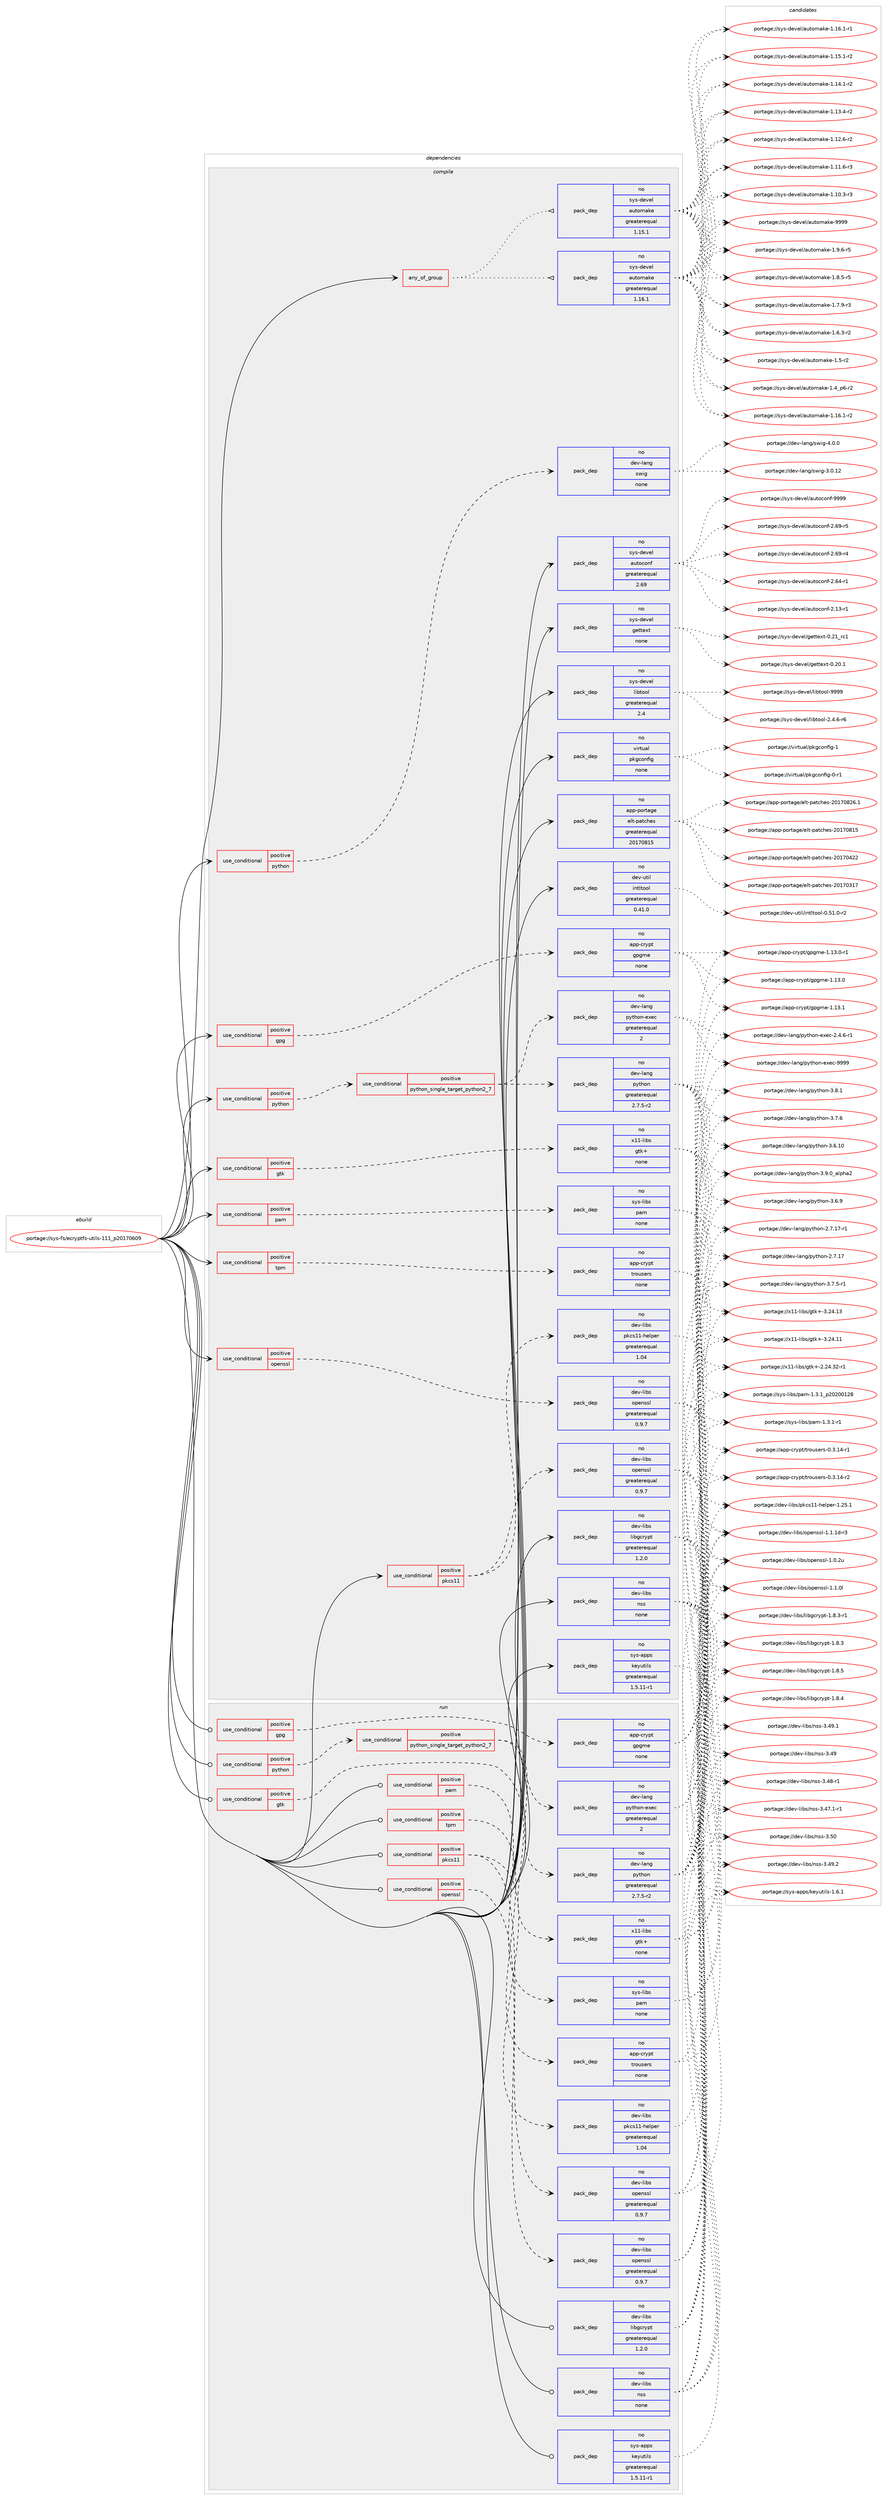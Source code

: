 digraph prolog {

# *************
# Graph options
# *************

newrank=true;
concentrate=true;
compound=true;
graph [rankdir=LR,fontname=Helvetica,fontsize=10,ranksep=1.5];#, ranksep=2.5, nodesep=0.2];
edge  [arrowhead=vee];
node  [fontname=Helvetica,fontsize=10];

# **********
# The ebuild
# **********

subgraph cluster_leftcol {
color=gray;
rank=same;
label=<<i>ebuild</i>>;
id [label="portage://sys-fs/ecryptfs-utils-111_p20170609", color=red, width=4, href="../sys-fs/ecryptfs-utils-111_p20170609.svg"];
}

# ****************
# The dependencies
# ****************

subgraph cluster_midcol {
color=gray;
label=<<i>dependencies</i>>;
subgraph cluster_compile {
fillcolor="#eeeeee";
style=filled;
label=<<i>compile</i>>;
subgraph any987 {
dependency47964 [label=<<TABLE BORDER="0" CELLBORDER="1" CELLSPACING="0" CELLPADDING="4"><TR><TD CELLPADDING="10">any_of_group</TD></TR></TABLE>>, shape=none, color=red];subgraph pack37508 {
dependency47965 [label=<<TABLE BORDER="0" CELLBORDER="1" CELLSPACING="0" CELLPADDING="4" WIDTH="220"><TR><TD ROWSPAN="6" CELLPADDING="30">pack_dep</TD></TR><TR><TD WIDTH="110">no</TD></TR><TR><TD>sys-devel</TD></TR><TR><TD>automake</TD></TR><TR><TD>greaterequal</TD></TR><TR><TD>1.16.1</TD></TR></TABLE>>, shape=none, color=blue];
}
dependency47964:e -> dependency47965:w [weight=20,style="dotted",arrowhead="oinv"];
subgraph pack37509 {
dependency47966 [label=<<TABLE BORDER="0" CELLBORDER="1" CELLSPACING="0" CELLPADDING="4" WIDTH="220"><TR><TD ROWSPAN="6" CELLPADDING="30">pack_dep</TD></TR><TR><TD WIDTH="110">no</TD></TR><TR><TD>sys-devel</TD></TR><TR><TD>automake</TD></TR><TR><TD>greaterequal</TD></TR><TR><TD>1.15.1</TD></TR></TABLE>>, shape=none, color=blue];
}
dependency47964:e -> dependency47966:w [weight=20,style="dotted",arrowhead="oinv"];
}
id:e -> dependency47964:w [weight=20,style="solid",arrowhead="vee"];
subgraph cond9409 {
dependency47967 [label=<<TABLE BORDER="0" CELLBORDER="1" CELLSPACING="0" CELLPADDING="4"><TR><TD ROWSPAN="3" CELLPADDING="10">use_conditional</TD></TR><TR><TD>positive</TD></TR><TR><TD>gpg</TD></TR></TABLE>>, shape=none, color=red];
subgraph pack37510 {
dependency47968 [label=<<TABLE BORDER="0" CELLBORDER="1" CELLSPACING="0" CELLPADDING="4" WIDTH="220"><TR><TD ROWSPAN="6" CELLPADDING="30">pack_dep</TD></TR><TR><TD WIDTH="110">no</TD></TR><TR><TD>app-crypt</TD></TR><TR><TD>gpgme</TD></TR><TR><TD>none</TD></TR><TR><TD></TD></TR></TABLE>>, shape=none, color=blue];
}
dependency47967:e -> dependency47968:w [weight=20,style="dashed",arrowhead="vee"];
}
id:e -> dependency47967:w [weight=20,style="solid",arrowhead="vee"];
subgraph cond9410 {
dependency47969 [label=<<TABLE BORDER="0" CELLBORDER="1" CELLSPACING="0" CELLPADDING="4"><TR><TD ROWSPAN="3" CELLPADDING="10">use_conditional</TD></TR><TR><TD>positive</TD></TR><TR><TD>gtk</TD></TR></TABLE>>, shape=none, color=red];
subgraph pack37511 {
dependency47970 [label=<<TABLE BORDER="0" CELLBORDER="1" CELLSPACING="0" CELLPADDING="4" WIDTH="220"><TR><TD ROWSPAN="6" CELLPADDING="30">pack_dep</TD></TR><TR><TD WIDTH="110">no</TD></TR><TR><TD>x11-libs</TD></TR><TR><TD>gtk+</TD></TR><TR><TD>none</TD></TR><TR><TD></TD></TR></TABLE>>, shape=none, color=blue];
}
dependency47969:e -> dependency47970:w [weight=20,style="dashed",arrowhead="vee"];
}
id:e -> dependency47969:w [weight=20,style="solid",arrowhead="vee"];
subgraph cond9411 {
dependency47971 [label=<<TABLE BORDER="0" CELLBORDER="1" CELLSPACING="0" CELLPADDING="4"><TR><TD ROWSPAN="3" CELLPADDING="10">use_conditional</TD></TR><TR><TD>positive</TD></TR><TR><TD>openssl</TD></TR></TABLE>>, shape=none, color=red];
subgraph pack37512 {
dependency47972 [label=<<TABLE BORDER="0" CELLBORDER="1" CELLSPACING="0" CELLPADDING="4" WIDTH="220"><TR><TD ROWSPAN="6" CELLPADDING="30">pack_dep</TD></TR><TR><TD WIDTH="110">no</TD></TR><TR><TD>dev-libs</TD></TR><TR><TD>openssl</TD></TR><TR><TD>greaterequal</TD></TR><TR><TD>0.9.7</TD></TR></TABLE>>, shape=none, color=blue];
}
dependency47971:e -> dependency47972:w [weight=20,style="dashed",arrowhead="vee"];
}
id:e -> dependency47971:w [weight=20,style="solid",arrowhead="vee"];
subgraph cond9412 {
dependency47973 [label=<<TABLE BORDER="0" CELLBORDER="1" CELLSPACING="0" CELLPADDING="4"><TR><TD ROWSPAN="3" CELLPADDING="10">use_conditional</TD></TR><TR><TD>positive</TD></TR><TR><TD>pam</TD></TR></TABLE>>, shape=none, color=red];
subgraph pack37513 {
dependency47974 [label=<<TABLE BORDER="0" CELLBORDER="1" CELLSPACING="0" CELLPADDING="4" WIDTH="220"><TR><TD ROWSPAN="6" CELLPADDING="30">pack_dep</TD></TR><TR><TD WIDTH="110">no</TD></TR><TR><TD>sys-libs</TD></TR><TR><TD>pam</TD></TR><TR><TD>none</TD></TR><TR><TD></TD></TR></TABLE>>, shape=none, color=blue];
}
dependency47973:e -> dependency47974:w [weight=20,style="dashed",arrowhead="vee"];
}
id:e -> dependency47973:w [weight=20,style="solid",arrowhead="vee"];
subgraph cond9413 {
dependency47975 [label=<<TABLE BORDER="0" CELLBORDER="1" CELLSPACING="0" CELLPADDING="4"><TR><TD ROWSPAN="3" CELLPADDING="10">use_conditional</TD></TR><TR><TD>positive</TD></TR><TR><TD>pkcs11</TD></TR></TABLE>>, shape=none, color=red];
subgraph pack37514 {
dependency47976 [label=<<TABLE BORDER="0" CELLBORDER="1" CELLSPACING="0" CELLPADDING="4" WIDTH="220"><TR><TD ROWSPAN="6" CELLPADDING="30">pack_dep</TD></TR><TR><TD WIDTH="110">no</TD></TR><TR><TD>dev-libs</TD></TR><TR><TD>openssl</TD></TR><TR><TD>greaterequal</TD></TR><TR><TD>0.9.7</TD></TR></TABLE>>, shape=none, color=blue];
}
dependency47975:e -> dependency47976:w [weight=20,style="dashed",arrowhead="vee"];
subgraph pack37515 {
dependency47977 [label=<<TABLE BORDER="0" CELLBORDER="1" CELLSPACING="0" CELLPADDING="4" WIDTH="220"><TR><TD ROWSPAN="6" CELLPADDING="30">pack_dep</TD></TR><TR><TD WIDTH="110">no</TD></TR><TR><TD>dev-libs</TD></TR><TR><TD>pkcs11-helper</TD></TR><TR><TD>greaterequal</TD></TR><TR><TD>1.04</TD></TR></TABLE>>, shape=none, color=blue];
}
dependency47975:e -> dependency47977:w [weight=20,style="dashed",arrowhead="vee"];
}
id:e -> dependency47975:w [weight=20,style="solid",arrowhead="vee"];
subgraph cond9414 {
dependency47978 [label=<<TABLE BORDER="0" CELLBORDER="1" CELLSPACING="0" CELLPADDING="4"><TR><TD ROWSPAN="3" CELLPADDING="10">use_conditional</TD></TR><TR><TD>positive</TD></TR><TR><TD>python</TD></TR></TABLE>>, shape=none, color=red];
subgraph cond9415 {
dependency47979 [label=<<TABLE BORDER="0" CELLBORDER="1" CELLSPACING="0" CELLPADDING="4"><TR><TD ROWSPAN="3" CELLPADDING="10">use_conditional</TD></TR><TR><TD>positive</TD></TR><TR><TD>python_single_target_python2_7</TD></TR></TABLE>>, shape=none, color=red];
subgraph pack37516 {
dependency47980 [label=<<TABLE BORDER="0" CELLBORDER="1" CELLSPACING="0" CELLPADDING="4" WIDTH="220"><TR><TD ROWSPAN="6" CELLPADDING="30">pack_dep</TD></TR><TR><TD WIDTH="110">no</TD></TR><TR><TD>dev-lang</TD></TR><TR><TD>python</TD></TR><TR><TD>greaterequal</TD></TR><TR><TD>2.7.5-r2</TD></TR></TABLE>>, shape=none, color=blue];
}
dependency47979:e -> dependency47980:w [weight=20,style="dashed",arrowhead="vee"];
subgraph pack37517 {
dependency47981 [label=<<TABLE BORDER="0" CELLBORDER="1" CELLSPACING="0" CELLPADDING="4" WIDTH="220"><TR><TD ROWSPAN="6" CELLPADDING="30">pack_dep</TD></TR><TR><TD WIDTH="110">no</TD></TR><TR><TD>dev-lang</TD></TR><TR><TD>python-exec</TD></TR><TR><TD>greaterequal</TD></TR><TR><TD>2</TD></TR></TABLE>>, shape=none, color=blue];
}
dependency47979:e -> dependency47981:w [weight=20,style="dashed",arrowhead="vee"];
}
dependency47978:e -> dependency47979:w [weight=20,style="dashed",arrowhead="vee"];
}
id:e -> dependency47978:w [weight=20,style="solid",arrowhead="vee"];
subgraph cond9416 {
dependency47982 [label=<<TABLE BORDER="0" CELLBORDER="1" CELLSPACING="0" CELLPADDING="4"><TR><TD ROWSPAN="3" CELLPADDING="10">use_conditional</TD></TR><TR><TD>positive</TD></TR><TR><TD>python</TD></TR></TABLE>>, shape=none, color=red];
subgraph pack37518 {
dependency47983 [label=<<TABLE BORDER="0" CELLBORDER="1" CELLSPACING="0" CELLPADDING="4" WIDTH="220"><TR><TD ROWSPAN="6" CELLPADDING="30">pack_dep</TD></TR><TR><TD WIDTH="110">no</TD></TR><TR><TD>dev-lang</TD></TR><TR><TD>swig</TD></TR><TR><TD>none</TD></TR><TR><TD></TD></TR></TABLE>>, shape=none, color=blue];
}
dependency47982:e -> dependency47983:w [weight=20,style="dashed",arrowhead="vee"];
}
id:e -> dependency47982:w [weight=20,style="solid",arrowhead="vee"];
subgraph cond9417 {
dependency47984 [label=<<TABLE BORDER="0" CELLBORDER="1" CELLSPACING="0" CELLPADDING="4"><TR><TD ROWSPAN="3" CELLPADDING="10">use_conditional</TD></TR><TR><TD>positive</TD></TR><TR><TD>tpm</TD></TR></TABLE>>, shape=none, color=red];
subgraph pack37519 {
dependency47985 [label=<<TABLE BORDER="0" CELLBORDER="1" CELLSPACING="0" CELLPADDING="4" WIDTH="220"><TR><TD ROWSPAN="6" CELLPADDING="30">pack_dep</TD></TR><TR><TD WIDTH="110">no</TD></TR><TR><TD>app-crypt</TD></TR><TR><TD>trousers</TD></TR><TR><TD>none</TD></TR><TR><TD></TD></TR></TABLE>>, shape=none, color=blue];
}
dependency47984:e -> dependency47985:w [weight=20,style="dashed",arrowhead="vee"];
}
id:e -> dependency47984:w [weight=20,style="solid",arrowhead="vee"];
subgraph pack37520 {
dependency47986 [label=<<TABLE BORDER="0" CELLBORDER="1" CELLSPACING="0" CELLPADDING="4" WIDTH="220"><TR><TD ROWSPAN="6" CELLPADDING="30">pack_dep</TD></TR><TR><TD WIDTH="110">no</TD></TR><TR><TD>app-portage</TD></TR><TR><TD>elt-patches</TD></TR><TR><TD>greaterequal</TD></TR><TR><TD>20170815</TD></TR></TABLE>>, shape=none, color=blue];
}
id:e -> dependency47986:w [weight=20,style="solid",arrowhead="vee"];
subgraph pack37521 {
dependency47987 [label=<<TABLE BORDER="0" CELLBORDER="1" CELLSPACING="0" CELLPADDING="4" WIDTH="220"><TR><TD ROWSPAN="6" CELLPADDING="30">pack_dep</TD></TR><TR><TD WIDTH="110">no</TD></TR><TR><TD>dev-libs</TD></TR><TR><TD>libgcrypt</TD></TR><TR><TD>greaterequal</TD></TR><TR><TD>1.2.0</TD></TR></TABLE>>, shape=none, color=blue];
}
id:e -> dependency47987:w [weight=20,style="solid",arrowhead="vee"];
subgraph pack37522 {
dependency47988 [label=<<TABLE BORDER="0" CELLBORDER="1" CELLSPACING="0" CELLPADDING="4" WIDTH="220"><TR><TD ROWSPAN="6" CELLPADDING="30">pack_dep</TD></TR><TR><TD WIDTH="110">no</TD></TR><TR><TD>dev-libs</TD></TR><TR><TD>nss</TD></TR><TR><TD>none</TD></TR><TR><TD></TD></TR></TABLE>>, shape=none, color=blue];
}
id:e -> dependency47988:w [weight=20,style="solid",arrowhead="vee"];
subgraph pack37523 {
dependency47989 [label=<<TABLE BORDER="0" CELLBORDER="1" CELLSPACING="0" CELLPADDING="4" WIDTH="220"><TR><TD ROWSPAN="6" CELLPADDING="30">pack_dep</TD></TR><TR><TD WIDTH="110">no</TD></TR><TR><TD>dev-util</TD></TR><TR><TD>intltool</TD></TR><TR><TD>greaterequal</TD></TR><TR><TD>0.41.0</TD></TR></TABLE>>, shape=none, color=blue];
}
id:e -> dependency47989:w [weight=20,style="solid",arrowhead="vee"];
subgraph pack37524 {
dependency47990 [label=<<TABLE BORDER="0" CELLBORDER="1" CELLSPACING="0" CELLPADDING="4" WIDTH="220"><TR><TD ROWSPAN="6" CELLPADDING="30">pack_dep</TD></TR><TR><TD WIDTH="110">no</TD></TR><TR><TD>sys-apps</TD></TR><TR><TD>keyutils</TD></TR><TR><TD>greaterequal</TD></TR><TR><TD>1.5.11-r1</TD></TR></TABLE>>, shape=none, color=blue];
}
id:e -> dependency47990:w [weight=20,style="solid",arrowhead="vee"];
subgraph pack37525 {
dependency47991 [label=<<TABLE BORDER="0" CELLBORDER="1" CELLSPACING="0" CELLPADDING="4" WIDTH="220"><TR><TD ROWSPAN="6" CELLPADDING="30">pack_dep</TD></TR><TR><TD WIDTH="110">no</TD></TR><TR><TD>sys-devel</TD></TR><TR><TD>autoconf</TD></TR><TR><TD>greaterequal</TD></TR><TR><TD>2.69</TD></TR></TABLE>>, shape=none, color=blue];
}
id:e -> dependency47991:w [weight=20,style="solid",arrowhead="vee"];
subgraph pack37526 {
dependency47992 [label=<<TABLE BORDER="0" CELLBORDER="1" CELLSPACING="0" CELLPADDING="4" WIDTH="220"><TR><TD ROWSPAN="6" CELLPADDING="30">pack_dep</TD></TR><TR><TD WIDTH="110">no</TD></TR><TR><TD>sys-devel</TD></TR><TR><TD>gettext</TD></TR><TR><TD>none</TD></TR><TR><TD></TD></TR></TABLE>>, shape=none, color=blue];
}
id:e -> dependency47992:w [weight=20,style="solid",arrowhead="vee"];
subgraph pack37527 {
dependency47993 [label=<<TABLE BORDER="0" CELLBORDER="1" CELLSPACING="0" CELLPADDING="4" WIDTH="220"><TR><TD ROWSPAN="6" CELLPADDING="30">pack_dep</TD></TR><TR><TD WIDTH="110">no</TD></TR><TR><TD>sys-devel</TD></TR><TR><TD>libtool</TD></TR><TR><TD>greaterequal</TD></TR><TR><TD>2.4</TD></TR></TABLE>>, shape=none, color=blue];
}
id:e -> dependency47993:w [weight=20,style="solid",arrowhead="vee"];
subgraph pack37528 {
dependency47994 [label=<<TABLE BORDER="0" CELLBORDER="1" CELLSPACING="0" CELLPADDING="4" WIDTH="220"><TR><TD ROWSPAN="6" CELLPADDING="30">pack_dep</TD></TR><TR><TD WIDTH="110">no</TD></TR><TR><TD>virtual</TD></TR><TR><TD>pkgconfig</TD></TR><TR><TD>none</TD></TR><TR><TD></TD></TR></TABLE>>, shape=none, color=blue];
}
id:e -> dependency47994:w [weight=20,style="solid",arrowhead="vee"];
}
subgraph cluster_compileandrun {
fillcolor="#eeeeee";
style=filled;
label=<<i>compile and run</i>>;
}
subgraph cluster_run {
fillcolor="#eeeeee";
style=filled;
label=<<i>run</i>>;
subgraph cond9418 {
dependency47995 [label=<<TABLE BORDER="0" CELLBORDER="1" CELLSPACING="0" CELLPADDING="4"><TR><TD ROWSPAN="3" CELLPADDING="10">use_conditional</TD></TR><TR><TD>positive</TD></TR><TR><TD>gpg</TD></TR></TABLE>>, shape=none, color=red];
subgraph pack37529 {
dependency47996 [label=<<TABLE BORDER="0" CELLBORDER="1" CELLSPACING="0" CELLPADDING="4" WIDTH="220"><TR><TD ROWSPAN="6" CELLPADDING="30">pack_dep</TD></TR><TR><TD WIDTH="110">no</TD></TR><TR><TD>app-crypt</TD></TR><TR><TD>gpgme</TD></TR><TR><TD>none</TD></TR><TR><TD></TD></TR></TABLE>>, shape=none, color=blue];
}
dependency47995:e -> dependency47996:w [weight=20,style="dashed",arrowhead="vee"];
}
id:e -> dependency47995:w [weight=20,style="solid",arrowhead="odot"];
subgraph cond9419 {
dependency47997 [label=<<TABLE BORDER="0" CELLBORDER="1" CELLSPACING="0" CELLPADDING="4"><TR><TD ROWSPAN="3" CELLPADDING="10">use_conditional</TD></TR><TR><TD>positive</TD></TR><TR><TD>gtk</TD></TR></TABLE>>, shape=none, color=red];
subgraph pack37530 {
dependency47998 [label=<<TABLE BORDER="0" CELLBORDER="1" CELLSPACING="0" CELLPADDING="4" WIDTH="220"><TR><TD ROWSPAN="6" CELLPADDING="30">pack_dep</TD></TR><TR><TD WIDTH="110">no</TD></TR><TR><TD>x11-libs</TD></TR><TR><TD>gtk+</TD></TR><TR><TD>none</TD></TR><TR><TD></TD></TR></TABLE>>, shape=none, color=blue];
}
dependency47997:e -> dependency47998:w [weight=20,style="dashed",arrowhead="vee"];
}
id:e -> dependency47997:w [weight=20,style="solid",arrowhead="odot"];
subgraph cond9420 {
dependency47999 [label=<<TABLE BORDER="0" CELLBORDER="1" CELLSPACING="0" CELLPADDING="4"><TR><TD ROWSPAN="3" CELLPADDING="10">use_conditional</TD></TR><TR><TD>positive</TD></TR><TR><TD>openssl</TD></TR></TABLE>>, shape=none, color=red];
subgraph pack37531 {
dependency48000 [label=<<TABLE BORDER="0" CELLBORDER="1" CELLSPACING="0" CELLPADDING="4" WIDTH="220"><TR><TD ROWSPAN="6" CELLPADDING="30">pack_dep</TD></TR><TR><TD WIDTH="110">no</TD></TR><TR><TD>dev-libs</TD></TR><TR><TD>openssl</TD></TR><TR><TD>greaterequal</TD></TR><TR><TD>0.9.7</TD></TR></TABLE>>, shape=none, color=blue];
}
dependency47999:e -> dependency48000:w [weight=20,style="dashed",arrowhead="vee"];
}
id:e -> dependency47999:w [weight=20,style="solid",arrowhead="odot"];
subgraph cond9421 {
dependency48001 [label=<<TABLE BORDER="0" CELLBORDER="1" CELLSPACING="0" CELLPADDING="4"><TR><TD ROWSPAN="3" CELLPADDING="10">use_conditional</TD></TR><TR><TD>positive</TD></TR><TR><TD>pam</TD></TR></TABLE>>, shape=none, color=red];
subgraph pack37532 {
dependency48002 [label=<<TABLE BORDER="0" CELLBORDER="1" CELLSPACING="0" CELLPADDING="4" WIDTH="220"><TR><TD ROWSPAN="6" CELLPADDING="30">pack_dep</TD></TR><TR><TD WIDTH="110">no</TD></TR><TR><TD>sys-libs</TD></TR><TR><TD>pam</TD></TR><TR><TD>none</TD></TR><TR><TD></TD></TR></TABLE>>, shape=none, color=blue];
}
dependency48001:e -> dependency48002:w [weight=20,style="dashed",arrowhead="vee"];
}
id:e -> dependency48001:w [weight=20,style="solid",arrowhead="odot"];
subgraph cond9422 {
dependency48003 [label=<<TABLE BORDER="0" CELLBORDER="1" CELLSPACING="0" CELLPADDING="4"><TR><TD ROWSPAN="3" CELLPADDING="10">use_conditional</TD></TR><TR><TD>positive</TD></TR><TR><TD>pkcs11</TD></TR></TABLE>>, shape=none, color=red];
subgraph pack37533 {
dependency48004 [label=<<TABLE BORDER="0" CELLBORDER="1" CELLSPACING="0" CELLPADDING="4" WIDTH="220"><TR><TD ROWSPAN="6" CELLPADDING="30">pack_dep</TD></TR><TR><TD WIDTH="110">no</TD></TR><TR><TD>dev-libs</TD></TR><TR><TD>openssl</TD></TR><TR><TD>greaterequal</TD></TR><TR><TD>0.9.7</TD></TR></TABLE>>, shape=none, color=blue];
}
dependency48003:e -> dependency48004:w [weight=20,style="dashed",arrowhead="vee"];
subgraph pack37534 {
dependency48005 [label=<<TABLE BORDER="0" CELLBORDER="1" CELLSPACING="0" CELLPADDING="4" WIDTH="220"><TR><TD ROWSPAN="6" CELLPADDING="30">pack_dep</TD></TR><TR><TD WIDTH="110">no</TD></TR><TR><TD>dev-libs</TD></TR><TR><TD>pkcs11-helper</TD></TR><TR><TD>greaterequal</TD></TR><TR><TD>1.04</TD></TR></TABLE>>, shape=none, color=blue];
}
dependency48003:e -> dependency48005:w [weight=20,style="dashed",arrowhead="vee"];
}
id:e -> dependency48003:w [weight=20,style="solid",arrowhead="odot"];
subgraph cond9423 {
dependency48006 [label=<<TABLE BORDER="0" CELLBORDER="1" CELLSPACING="0" CELLPADDING="4"><TR><TD ROWSPAN="3" CELLPADDING="10">use_conditional</TD></TR><TR><TD>positive</TD></TR><TR><TD>python</TD></TR></TABLE>>, shape=none, color=red];
subgraph cond9424 {
dependency48007 [label=<<TABLE BORDER="0" CELLBORDER="1" CELLSPACING="0" CELLPADDING="4"><TR><TD ROWSPAN="3" CELLPADDING="10">use_conditional</TD></TR><TR><TD>positive</TD></TR><TR><TD>python_single_target_python2_7</TD></TR></TABLE>>, shape=none, color=red];
subgraph pack37535 {
dependency48008 [label=<<TABLE BORDER="0" CELLBORDER="1" CELLSPACING="0" CELLPADDING="4" WIDTH="220"><TR><TD ROWSPAN="6" CELLPADDING="30">pack_dep</TD></TR><TR><TD WIDTH="110">no</TD></TR><TR><TD>dev-lang</TD></TR><TR><TD>python</TD></TR><TR><TD>greaterequal</TD></TR><TR><TD>2.7.5-r2</TD></TR></TABLE>>, shape=none, color=blue];
}
dependency48007:e -> dependency48008:w [weight=20,style="dashed",arrowhead="vee"];
subgraph pack37536 {
dependency48009 [label=<<TABLE BORDER="0" CELLBORDER="1" CELLSPACING="0" CELLPADDING="4" WIDTH="220"><TR><TD ROWSPAN="6" CELLPADDING="30">pack_dep</TD></TR><TR><TD WIDTH="110">no</TD></TR><TR><TD>dev-lang</TD></TR><TR><TD>python-exec</TD></TR><TR><TD>greaterequal</TD></TR><TR><TD>2</TD></TR></TABLE>>, shape=none, color=blue];
}
dependency48007:e -> dependency48009:w [weight=20,style="dashed",arrowhead="vee"];
}
dependency48006:e -> dependency48007:w [weight=20,style="dashed",arrowhead="vee"];
}
id:e -> dependency48006:w [weight=20,style="solid",arrowhead="odot"];
subgraph cond9425 {
dependency48010 [label=<<TABLE BORDER="0" CELLBORDER="1" CELLSPACING="0" CELLPADDING="4"><TR><TD ROWSPAN="3" CELLPADDING="10">use_conditional</TD></TR><TR><TD>positive</TD></TR><TR><TD>tpm</TD></TR></TABLE>>, shape=none, color=red];
subgraph pack37537 {
dependency48011 [label=<<TABLE BORDER="0" CELLBORDER="1" CELLSPACING="0" CELLPADDING="4" WIDTH="220"><TR><TD ROWSPAN="6" CELLPADDING="30">pack_dep</TD></TR><TR><TD WIDTH="110">no</TD></TR><TR><TD>app-crypt</TD></TR><TR><TD>trousers</TD></TR><TR><TD>none</TD></TR><TR><TD></TD></TR></TABLE>>, shape=none, color=blue];
}
dependency48010:e -> dependency48011:w [weight=20,style="dashed",arrowhead="vee"];
}
id:e -> dependency48010:w [weight=20,style="solid",arrowhead="odot"];
subgraph pack37538 {
dependency48012 [label=<<TABLE BORDER="0" CELLBORDER="1" CELLSPACING="0" CELLPADDING="4" WIDTH="220"><TR><TD ROWSPAN="6" CELLPADDING="30">pack_dep</TD></TR><TR><TD WIDTH="110">no</TD></TR><TR><TD>dev-libs</TD></TR><TR><TD>libgcrypt</TD></TR><TR><TD>greaterequal</TD></TR><TR><TD>1.2.0</TD></TR></TABLE>>, shape=none, color=blue];
}
id:e -> dependency48012:w [weight=20,style="solid",arrowhead="odot"];
subgraph pack37539 {
dependency48013 [label=<<TABLE BORDER="0" CELLBORDER="1" CELLSPACING="0" CELLPADDING="4" WIDTH="220"><TR><TD ROWSPAN="6" CELLPADDING="30">pack_dep</TD></TR><TR><TD WIDTH="110">no</TD></TR><TR><TD>dev-libs</TD></TR><TR><TD>nss</TD></TR><TR><TD>none</TD></TR><TR><TD></TD></TR></TABLE>>, shape=none, color=blue];
}
id:e -> dependency48013:w [weight=20,style="solid",arrowhead="odot"];
subgraph pack37540 {
dependency48014 [label=<<TABLE BORDER="0" CELLBORDER="1" CELLSPACING="0" CELLPADDING="4" WIDTH="220"><TR><TD ROWSPAN="6" CELLPADDING="30">pack_dep</TD></TR><TR><TD WIDTH="110">no</TD></TR><TR><TD>sys-apps</TD></TR><TR><TD>keyutils</TD></TR><TR><TD>greaterequal</TD></TR><TR><TD>1.5.11-r1</TD></TR></TABLE>>, shape=none, color=blue];
}
id:e -> dependency48014:w [weight=20,style="solid",arrowhead="odot"];
}
}

# **************
# The candidates
# **************

subgraph cluster_choices {
rank=same;
color=gray;
label=<<i>candidates</i>>;

subgraph choice37508 {
color=black;
nodesep=1;
choice115121115451001011181011084797117116111109971071014557575757 [label="portage://sys-devel/automake-9999", color=red, width=4,href="../sys-devel/automake-9999.svg"];
choice115121115451001011181011084797117116111109971071014549465746544511453 [label="portage://sys-devel/automake-1.9.6-r5", color=red, width=4,href="../sys-devel/automake-1.9.6-r5.svg"];
choice115121115451001011181011084797117116111109971071014549465646534511453 [label="portage://sys-devel/automake-1.8.5-r5", color=red, width=4,href="../sys-devel/automake-1.8.5-r5.svg"];
choice115121115451001011181011084797117116111109971071014549465546574511451 [label="portage://sys-devel/automake-1.7.9-r3", color=red, width=4,href="../sys-devel/automake-1.7.9-r3.svg"];
choice115121115451001011181011084797117116111109971071014549465446514511450 [label="portage://sys-devel/automake-1.6.3-r2", color=red, width=4,href="../sys-devel/automake-1.6.3-r2.svg"];
choice11512111545100101118101108479711711611110997107101454946534511450 [label="portage://sys-devel/automake-1.5-r2", color=red, width=4,href="../sys-devel/automake-1.5-r2.svg"];
choice115121115451001011181011084797117116111109971071014549465295112544511450 [label="portage://sys-devel/automake-1.4_p6-r2", color=red, width=4,href="../sys-devel/automake-1.4_p6-r2.svg"];
choice11512111545100101118101108479711711611110997107101454946495446494511450 [label="portage://sys-devel/automake-1.16.1-r2", color=red, width=4,href="../sys-devel/automake-1.16.1-r2.svg"];
choice11512111545100101118101108479711711611110997107101454946495446494511449 [label="portage://sys-devel/automake-1.16.1-r1", color=red, width=4,href="../sys-devel/automake-1.16.1-r1.svg"];
choice11512111545100101118101108479711711611110997107101454946495346494511450 [label="portage://sys-devel/automake-1.15.1-r2", color=red, width=4,href="../sys-devel/automake-1.15.1-r2.svg"];
choice11512111545100101118101108479711711611110997107101454946495246494511450 [label="portage://sys-devel/automake-1.14.1-r2", color=red, width=4,href="../sys-devel/automake-1.14.1-r2.svg"];
choice11512111545100101118101108479711711611110997107101454946495146524511450 [label="portage://sys-devel/automake-1.13.4-r2", color=red, width=4,href="../sys-devel/automake-1.13.4-r2.svg"];
choice11512111545100101118101108479711711611110997107101454946495046544511450 [label="portage://sys-devel/automake-1.12.6-r2", color=red, width=4,href="../sys-devel/automake-1.12.6-r2.svg"];
choice11512111545100101118101108479711711611110997107101454946494946544511451 [label="portage://sys-devel/automake-1.11.6-r3", color=red, width=4,href="../sys-devel/automake-1.11.6-r3.svg"];
choice11512111545100101118101108479711711611110997107101454946494846514511451 [label="portage://sys-devel/automake-1.10.3-r3", color=red, width=4,href="../sys-devel/automake-1.10.3-r3.svg"];
dependency47965:e -> choice115121115451001011181011084797117116111109971071014557575757:w [style=dotted,weight="100"];
dependency47965:e -> choice115121115451001011181011084797117116111109971071014549465746544511453:w [style=dotted,weight="100"];
dependency47965:e -> choice115121115451001011181011084797117116111109971071014549465646534511453:w [style=dotted,weight="100"];
dependency47965:e -> choice115121115451001011181011084797117116111109971071014549465546574511451:w [style=dotted,weight="100"];
dependency47965:e -> choice115121115451001011181011084797117116111109971071014549465446514511450:w [style=dotted,weight="100"];
dependency47965:e -> choice11512111545100101118101108479711711611110997107101454946534511450:w [style=dotted,weight="100"];
dependency47965:e -> choice115121115451001011181011084797117116111109971071014549465295112544511450:w [style=dotted,weight="100"];
dependency47965:e -> choice11512111545100101118101108479711711611110997107101454946495446494511450:w [style=dotted,weight="100"];
dependency47965:e -> choice11512111545100101118101108479711711611110997107101454946495446494511449:w [style=dotted,weight="100"];
dependency47965:e -> choice11512111545100101118101108479711711611110997107101454946495346494511450:w [style=dotted,weight="100"];
dependency47965:e -> choice11512111545100101118101108479711711611110997107101454946495246494511450:w [style=dotted,weight="100"];
dependency47965:e -> choice11512111545100101118101108479711711611110997107101454946495146524511450:w [style=dotted,weight="100"];
dependency47965:e -> choice11512111545100101118101108479711711611110997107101454946495046544511450:w [style=dotted,weight="100"];
dependency47965:e -> choice11512111545100101118101108479711711611110997107101454946494946544511451:w [style=dotted,weight="100"];
dependency47965:e -> choice11512111545100101118101108479711711611110997107101454946494846514511451:w [style=dotted,weight="100"];
}
subgraph choice37509 {
color=black;
nodesep=1;
choice115121115451001011181011084797117116111109971071014557575757 [label="portage://sys-devel/automake-9999", color=red, width=4,href="../sys-devel/automake-9999.svg"];
choice115121115451001011181011084797117116111109971071014549465746544511453 [label="portage://sys-devel/automake-1.9.6-r5", color=red, width=4,href="../sys-devel/automake-1.9.6-r5.svg"];
choice115121115451001011181011084797117116111109971071014549465646534511453 [label="portage://sys-devel/automake-1.8.5-r5", color=red, width=4,href="../sys-devel/automake-1.8.5-r5.svg"];
choice115121115451001011181011084797117116111109971071014549465546574511451 [label="portage://sys-devel/automake-1.7.9-r3", color=red, width=4,href="../sys-devel/automake-1.7.9-r3.svg"];
choice115121115451001011181011084797117116111109971071014549465446514511450 [label="portage://sys-devel/automake-1.6.3-r2", color=red, width=4,href="../sys-devel/automake-1.6.3-r2.svg"];
choice11512111545100101118101108479711711611110997107101454946534511450 [label="portage://sys-devel/automake-1.5-r2", color=red, width=4,href="../sys-devel/automake-1.5-r2.svg"];
choice115121115451001011181011084797117116111109971071014549465295112544511450 [label="portage://sys-devel/automake-1.4_p6-r2", color=red, width=4,href="../sys-devel/automake-1.4_p6-r2.svg"];
choice11512111545100101118101108479711711611110997107101454946495446494511450 [label="portage://sys-devel/automake-1.16.1-r2", color=red, width=4,href="../sys-devel/automake-1.16.1-r2.svg"];
choice11512111545100101118101108479711711611110997107101454946495446494511449 [label="portage://sys-devel/automake-1.16.1-r1", color=red, width=4,href="../sys-devel/automake-1.16.1-r1.svg"];
choice11512111545100101118101108479711711611110997107101454946495346494511450 [label="portage://sys-devel/automake-1.15.1-r2", color=red, width=4,href="../sys-devel/automake-1.15.1-r2.svg"];
choice11512111545100101118101108479711711611110997107101454946495246494511450 [label="portage://sys-devel/automake-1.14.1-r2", color=red, width=4,href="../sys-devel/automake-1.14.1-r2.svg"];
choice11512111545100101118101108479711711611110997107101454946495146524511450 [label="portage://sys-devel/automake-1.13.4-r2", color=red, width=4,href="../sys-devel/automake-1.13.4-r2.svg"];
choice11512111545100101118101108479711711611110997107101454946495046544511450 [label="portage://sys-devel/automake-1.12.6-r2", color=red, width=4,href="../sys-devel/automake-1.12.6-r2.svg"];
choice11512111545100101118101108479711711611110997107101454946494946544511451 [label="portage://sys-devel/automake-1.11.6-r3", color=red, width=4,href="../sys-devel/automake-1.11.6-r3.svg"];
choice11512111545100101118101108479711711611110997107101454946494846514511451 [label="portage://sys-devel/automake-1.10.3-r3", color=red, width=4,href="../sys-devel/automake-1.10.3-r3.svg"];
dependency47966:e -> choice115121115451001011181011084797117116111109971071014557575757:w [style=dotted,weight="100"];
dependency47966:e -> choice115121115451001011181011084797117116111109971071014549465746544511453:w [style=dotted,weight="100"];
dependency47966:e -> choice115121115451001011181011084797117116111109971071014549465646534511453:w [style=dotted,weight="100"];
dependency47966:e -> choice115121115451001011181011084797117116111109971071014549465546574511451:w [style=dotted,weight="100"];
dependency47966:e -> choice115121115451001011181011084797117116111109971071014549465446514511450:w [style=dotted,weight="100"];
dependency47966:e -> choice11512111545100101118101108479711711611110997107101454946534511450:w [style=dotted,weight="100"];
dependency47966:e -> choice115121115451001011181011084797117116111109971071014549465295112544511450:w [style=dotted,weight="100"];
dependency47966:e -> choice11512111545100101118101108479711711611110997107101454946495446494511450:w [style=dotted,weight="100"];
dependency47966:e -> choice11512111545100101118101108479711711611110997107101454946495446494511449:w [style=dotted,weight="100"];
dependency47966:e -> choice11512111545100101118101108479711711611110997107101454946495346494511450:w [style=dotted,weight="100"];
dependency47966:e -> choice11512111545100101118101108479711711611110997107101454946495246494511450:w [style=dotted,weight="100"];
dependency47966:e -> choice11512111545100101118101108479711711611110997107101454946495146524511450:w [style=dotted,weight="100"];
dependency47966:e -> choice11512111545100101118101108479711711611110997107101454946495046544511450:w [style=dotted,weight="100"];
dependency47966:e -> choice11512111545100101118101108479711711611110997107101454946494946544511451:w [style=dotted,weight="100"];
dependency47966:e -> choice11512111545100101118101108479711711611110997107101454946494846514511451:w [style=dotted,weight="100"];
}
subgraph choice37510 {
color=black;
nodesep=1;
choice9711211245991141211121164710311210310910145494649514649 [label="portage://app-crypt/gpgme-1.13.1", color=red, width=4,href="../app-crypt/gpgme-1.13.1.svg"];
choice97112112459911412111211647103112103109101454946495146484511449 [label="portage://app-crypt/gpgme-1.13.0-r1", color=red, width=4,href="../app-crypt/gpgme-1.13.0-r1.svg"];
choice9711211245991141211121164710311210310910145494649514648 [label="portage://app-crypt/gpgme-1.13.0", color=red, width=4,href="../app-crypt/gpgme-1.13.0.svg"];
dependency47968:e -> choice9711211245991141211121164710311210310910145494649514649:w [style=dotted,weight="100"];
dependency47968:e -> choice97112112459911412111211647103112103109101454946495146484511449:w [style=dotted,weight="100"];
dependency47968:e -> choice9711211245991141211121164710311210310910145494649514648:w [style=dotted,weight="100"];
}
subgraph choice37511 {
color=black;
nodesep=1;
choice1204949451081059811547103116107434551465052464951 [label="portage://x11-libs/gtk+-3.24.13", color=red, width=4,href="../x11-libs/gtk+-3.24.13.svg"];
choice1204949451081059811547103116107434551465052464949 [label="portage://x11-libs/gtk+-3.24.11", color=red, width=4,href="../x11-libs/gtk+-3.24.11.svg"];
choice12049494510810598115471031161074345504650524651504511449 [label="portage://x11-libs/gtk+-2.24.32-r1", color=red, width=4,href="../x11-libs/gtk+-2.24.32-r1.svg"];
dependency47970:e -> choice1204949451081059811547103116107434551465052464951:w [style=dotted,weight="100"];
dependency47970:e -> choice1204949451081059811547103116107434551465052464949:w [style=dotted,weight="100"];
dependency47970:e -> choice12049494510810598115471031161074345504650524651504511449:w [style=dotted,weight="100"];
}
subgraph choice37512 {
color=black;
nodesep=1;
choice1001011184510810598115471111121011101151151084549464946491004511451 [label="portage://dev-libs/openssl-1.1.1d-r3", color=red, width=4,href="../dev-libs/openssl-1.1.1d-r3.svg"];
choice100101118451081059811547111112101110115115108454946494648108 [label="portage://dev-libs/openssl-1.1.0l", color=red, width=4,href="../dev-libs/openssl-1.1.0l.svg"];
choice100101118451081059811547111112101110115115108454946484650117 [label="portage://dev-libs/openssl-1.0.2u", color=red, width=4,href="../dev-libs/openssl-1.0.2u.svg"];
dependency47972:e -> choice1001011184510810598115471111121011101151151084549464946491004511451:w [style=dotted,weight="100"];
dependency47972:e -> choice100101118451081059811547111112101110115115108454946494648108:w [style=dotted,weight="100"];
dependency47972:e -> choice100101118451081059811547111112101110115115108454946484650117:w [style=dotted,weight="100"];
}
subgraph choice37513 {
color=black;
nodesep=1;
choice11512111545108105981154711297109454946514649951125048504848495056 [label="portage://sys-libs/pam-1.3.1_p20200128", color=red, width=4,href="../sys-libs/pam-1.3.1_p20200128.svg"];
choice115121115451081059811547112971094549465146494511449 [label="portage://sys-libs/pam-1.3.1-r1", color=red, width=4,href="../sys-libs/pam-1.3.1-r1.svg"];
dependency47974:e -> choice11512111545108105981154711297109454946514649951125048504848495056:w [style=dotted,weight="100"];
dependency47974:e -> choice115121115451081059811547112971094549465146494511449:w [style=dotted,weight="100"];
}
subgraph choice37514 {
color=black;
nodesep=1;
choice1001011184510810598115471111121011101151151084549464946491004511451 [label="portage://dev-libs/openssl-1.1.1d-r3", color=red, width=4,href="../dev-libs/openssl-1.1.1d-r3.svg"];
choice100101118451081059811547111112101110115115108454946494648108 [label="portage://dev-libs/openssl-1.1.0l", color=red, width=4,href="../dev-libs/openssl-1.1.0l.svg"];
choice100101118451081059811547111112101110115115108454946484650117 [label="portage://dev-libs/openssl-1.0.2u", color=red, width=4,href="../dev-libs/openssl-1.0.2u.svg"];
dependency47976:e -> choice1001011184510810598115471111121011101151151084549464946491004511451:w [style=dotted,weight="100"];
dependency47976:e -> choice100101118451081059811547111112101110115115108454946494648108:w [style=dotted,weight="100"];
dependency47976:e -> choice100101118451081059811547111112101110115115108454946484650117:w [style=dotted,weight="100"];
}
subgraph choice37515 {
color=black;
nodesep=1;
choice1001011184510810598115471121079911549494510410110811210111445494650534649 [label="portage://dev-libs/pkcs11-helper-1.25.1", color=red, width=4,href="../dev-libs/pkcs11-helper-1.25.1.svg"];
dependency47977:e -> choice1001011184510810598115471121079911549494510410110811210111445494650534649:w [style=dotted,weight="100"];
}
subgraph choice37516 {
color=black;
nodesep=1;
choice10010111845108971101034711212111610411111045514657464895971081121049750 [label="portage://dev-lang/python-3.9.0_alpha2", color=red, width=4,href="../dev-lang/python-3.9.0_alpha2.svg"];
choice100101118451089711010347112121116104111110455146564649 [label="portage://dev-lang/python-3.8.1", color=red, width=4,href="../dev-lang/python-3.8.1.svg"];
choice100101118451089711010347112121116104111110455146554654 [label="portage://dev-lang/python-3.7.6", color=red, width=4,href="../dev-lang/python-3.7.6.svg"];
choice1001011184510897110103471121211161041111104551465546534511449 [label="portage://dev-lang/python-3.7.5-r1", color=red, width=4,href="../dev-lang/python-3.7.5-r1.svg"];
choice100101118451089711010347112121116104111110455146544657 [label="portage://dev-lang/python-3.6.9", color=red, width=4,href="../dev-lang/python-3.6.9.svg"];
choice10010111845108971101034711212111610411111045514654464948 [label="portage://dev-lang/python-3.6.10", color=red, width=4,href="../dev-lang/python-3.6.10.svg"];
choice100101118451089711010347112121116104111110455046554649554511449 [label="portage://dev-lang/python-2.7.17-r1", color=red, width=4,href="../dev-lang/python-2.7.17-r1.svg"];
choice10010111845108971101034711212111610411111045504655464955 [label="portage://dev-lang/python-2.7.17", color=red, width=4,href="../dev-lang/python-2.7.17.svg"];
dependency47980:e -> choice10010111845108971101034711212111610411111045514657464895971081121049750:w [style=dotted,weight="100"];
dependency47980:e -> choice100101118451089711010347112121116104111110455146564649:w [style=dotted,weight="100"];
dependency47980:e -> choice100101118451089711010347112121116104111110455146554654:w [style=dotted,weight="100"];
dependency47980:e -> choice1001011184510897110103471121211161041111104551465546534511449:w [style=dotted,weight="100"];
dependency47980:e -> choice100101118451089711010347112121116104111110455146544657:w [style=dotted,weight="100"];
dependency47980:e -> choice10010111845108971101034711212111610411111045514654464948:w [style=dotted,weight="100"];
dependency47980:e -> choice100101118451089711010347112121116104111110455046554649554511449:w [style=dotted,weight="100"];
dependency47980:e -> choice10010111845108971101034711212111610411111045504655464955:w [style=dotted,weight="100"];
}
subgraph choice37517 {
color=black;
nodesep=1;
choice10010111845108971101034711212111610411111045101120101994557575757 [label="portage://dev-lang/python-exec-9999", color=red, width=4,href="../dev-lang/python-exec-9999.svg"];
choice10010111845108971101034711212111610411111045101120101994550465246544511449 [label="portage://dev-lang/python-exec-2.4.6-r1", color=red, width=4,href="../dev-lang/python-exec-2.4.6-r1.svg"];
dependency47981:e -> choice10010111845108971101034711212111610411111045101120101994557575757:w [style=dotted,weight="100"];
dependency47981:e -> choice10010111845108971101034711212111610411111045101120101994550465246544511449:w [style=dotted,weight="100"];
}
subgraph choice37518 {
color=black;
nodesep=1;
choice100101118451089711010347115119105103455246484648 [label="portage://dev-lang/swig-4.0.0", color=red, width=4,href="../dev-lang/swig-4.0.0.svg"];
choice10010111845108971101034711511910510345514648464950 [label="portage://dev-lang/swig-3.0.12", color=red, width=4,href="../dev-lang/swig-3.0.12.svg"];
dependency47983:e -> choice100101118451089711010347115119105103455246484648:w [style=dotted,weight="100"];
dependency47983:e -> choice10010111845108971101034711511910510345514648464950:w [style=dotted,weight="100"];
}
subgraph choice37519 {
color=black;
nodesep=1;
choice97112112459911412111211647116114111117115101114115454846514649524511450 [label="portage://app-crypt/trousers-0.3.14-r2", color=red, width=4,href="../app-crypt/trousers-0.3.14-r2.svg"];
choice97112112459911412111211647116114111117115101114115454846514649524511449 [label="portage://app-crypt/trousers-0.3.14-r1", color=red, width=4,href="../app-crypt/trousers-0.3.14-r1.svg"];
dependency47985:e -> choice97112112459911412111211647116114111117115101114115454846514649524511450:w [style=dotted,weight="100"];
dependency47985:e -> choice97112112459911412111211647116114111117115101114115454846514649524511449:w [style=dotted,weight="100"];
}
subgraph choice37520 {
color=black;
nodesep=1;
choice971121124511211111411697103101471011081164511297116991041011154550484955485650544649 [label="portage://app-portage/elt-patches-20170826.1", color=red, width=4,href="../app-portage/elt-patches-20170826.1.svg"];
choice97112112451121111141169710310147101108116451129711699104101115455048495548564953 [label="portage://app-portage/elt-patches-20170815", color=red, width=4,href="../app-portage/elt-patches-20170815.svg"];
choice97112112451121111141169710310147101108116451129711699104101115455048495548525050 [label="portage://app-portage/elt-patches-20170422", color=red, width=4,href="../app-portage/elt-patches-20170422.svg"];
choice97112112451121111141169710310147101108116451129711699104101115455048495548514955 [label="portage://app-portage/elt-patches-20170317", color=red, width=4,href="../app-portage/elt-patches-20170317.svg"];
dependency47986:e -> choice971121124511211111411697103101471011081164511297116991041011154550484955485650544649:w [style=dotted,weight="100"];
dependency47986:e -> choice97112112451121111141169710310147101108116451129711699104101115455048495548564953:w [style=dotted,weight="100"];
dependency47986:e -> choice97112112451121111141169710310147101108116451129711699104101115455048495548525050:w [style=dotted,weight="100"];
dependency47986:e -> choice97112112451121111141169710310147101108116451129711699104101115455048495548514955:w [style=dotted,weight="100"];
}
subgraph choice37521 {
color=black;
nodesep=1;
choice1001011184510810598115471081059810399114121112116454946564653 [label="portage://dev-libs/libgcrypt-1.8.5", color=red, width=4,href="../dev-libs/libgcrypt-1.8.5.svg"];
choice1001011184510810598115471081059810399114121112116454946564652 [label="portage://dev-libs/libgcrypt-1.8.4", color=red, width=4,href="../dev-libs/libgcrypt-1.8.4.svg"];
choice10010111845108105981154710810598103991141211121164549465646514511449 [label="portage://dev-libs/libgcrypt-1.8.3-r1", color=red, width=4,href="../dev-libs/libgcrypt-1.8.3-r1.svg"];
choice1001011184510810598115471081059810399114121112116454946564651 [label="portage://dev-libs/libgcrypt-1.8.3", color=red, width=4,href="../dev-libs/libgcrypt-1.8.3.svg"];
dependency47987:e -> choice1001011184510810598115471081059810399114121112116454946564653:w [style=dotted,weight="100"];
dependency47987:e -> choice1001011184510810598115471081059810399114121112116454946564652:w [style=dotted,weight="100"];
dependency47987:e -> choice10010111845108105981154710810598103991141211121164549465646514511449:w [style=dotted,weight="100"];
dependency47987:e -> choice1001011184510810598115471081059810399114121112116454946564651:w [style=dotted,weight="100"];
}
subgraph choice37522 {
color=black;
nodesep=1;
choice1001011184510810598115471101151154551465348 [label="portage://dev-libs/nss-3.50", color=red, width=4,href="../dev-libs/nss-3.50.svg"];
choice10010111845108105981154711011511545514652574650 [label="portage://dev-libs/nss-3.49.2", color=red, width=4,href="../dev-libs/nss-3.49.2.svg"];
choice10010111845108105981154711011511545514652574649 [label="portage://dev-libs/nss-3.49.1", color=red, width=4,href="../dev-libs/nss-3.49.1.svg"];
choice1001011184510810598115471101151154551465257 [label="portage://dev-libs/nss-3.49", color=red, width=4,href="../dev-libs/nss-3.49.svg"];
choice10010111845108105981154711011511545514652564511449 [label="portage://dev-libs/nss-3.48-r1", color=red, width=4,href="../dev-libs/nss-3.48-r1.svg"];
choice100101118451081059811547110115115455146525546494511449 [label="portage://dev-libs/nss-3.47.1-r1", color=red, width=4,href="../dev-libs/nss-3.47.1-r1.svg"];
dependency47988:e -> choice1001011184510810598115471101151154551465348:w [style=dotted,weight="100"];
dependency47988:e -> choice10010111845108105981154711011511545514652574650:w [style=dotted,weight="100"];
dependency47988:e -> choice10010111845108105981154711011511545514652574649:w [style=dotted,weight="100"];
dependency47988:e -> choice1001011184510810598115471101151154551465257:w [style=dotted,weight="100"];
dependency47988:e -> choice10010111845108105981154711011511545514652564511449:w [style=dotted,weight="100"];
dependency47988:e -> choice100101118451081059811547110115115455146525546494511449:w [style=dotted,weight="100"];
}
subgraph choice37523 {
color=black;
nodesep=1;
choice1001011184511711610510847105110116108116111111108454846534946484511450 [label="portage://dev-util/intltool-0.51.0-r2", color=red, width=4,href="../dev-util/intltool-0.51.0-r2.svg"];
dependency47989:e -> choice1001011184511711610510847105110116108116111111108454846534946484511450:w [style=dotted,weight="100"];
}
subgraph choice37524 {
color=black;
nodesep=1;
choice115121115459711211211547107101121117116105108115454946544649 [label="portage://sys-apps/keyutils-1.6.1", color=red, width=4,href="../sys-apps/keyutils-1.6.1.svg"];
dependency47990:e -> choice115121115459711211211547107101121117116105108115454946544649:w [style=dotted,weight="100"];
}
subgraph choice37525 {
color=black;
nodesep=1;
choice115121115451001011181011084797117116111991111101024557575757 [label="portage://sys-devel/autoconf-9999", color=red, width=4,href="../sys-devel/autoconf-9999.svg"];
choice1151211154510010111810110847971171161119911111010245504654574511453 [label="portage://sys-devel/autoconf-2.69-r5", color=red, width=4,href="../sys-devel/autoconf-2.69-r5.svg"];
choice1151211154510010111810110847971171161119911111010245504654574511452 [label="portage://sys-devel/autoconf-2.69-r4", color=red, width=4,href="../sys-devel/autoconf-2.69-r4.svg"];
choice1151211154510010111810110847971171161119911111010245504654524511449 [label="portage://sys-devel/autoconf-2.64-r1", color=red, width=4,href="../sys-devel/autoconf-2.64-r1.svg"];
choice1151211154510010111810110847971171161119911111010245504649514511449 [label="portage://sys-devel/autoconf-2.13-r1", color=red, width=4,href="../sys-devel/autoconf-2.13-r1.svg"];
dependency47991:e -> choice115121115451001011181011084797117116111991111101024557575757:w [style=dotted,weight="100"];
dependency47991:e -> choice1151211154510010111810110847971171161119911111010245504654574511453:w [style=dotted,weight="100"];
dependency47991:e -> choice1151211154510010111810110847971171161119911111010245504654574511452:w [style=dotted,weight="100"];
dependency47991:e -> choice1151211154510010111810110847971171161119911111010245504654524511449:w [style=dotted,weight="100"];
dependency47991:e -> choice1151211154510010111810110847971171161119911111010245504649514511449:w [style=dotted,weight="100"];
}
subgraph choice37526 {
color=black;
nodesep=1;
choice11512111545100101118101108471031011161161011201164548465049951149949 [label="portage://sys-devel/gettext-0.21_rc1", color=red, width=4,href="../sys-devel/gettext-0.21_rc1.svg"];
choice115121115451001011181011084710310111611610112011645484650484649 [label="portage://sys-devel/gettext-0.20.1", color=red, width=4,href="../sys-devel/gettext-0.20.1.svg"];
dependency47992:e -> choice11512111545100101118101108471031011161161011201164548465049951149949:w [style=dotted,weight="100"];
dependency47992:e -> choice115121115451001011181011084710310111611610112011645484650484649:w [style=dotted,weight="100"];
}
subgraph choice37527 {
color=black;
nodesep=1;
choice1151211154510010111810110847108105981161111111084557575757 [label="portage://sys-devel/libtool-9999", color=red, width=4,href="../sys-devel/libtool-9999.svg"];
choice1151211154510010111810110847108105981161111111084550465246544511454 [label="portage://sys-devel/libtool-2.4.6-r6", color=red, width=4,href="../sys-devel/libtool-2.4.6-r6.svg"];
dependency47993:e -> choice1151211154510010111810110847108105981161111111084557575757:w [style=dotted,weight="100"];
dependency47993:e -> choice1151211154510010111810110847108105981161111111084550465246544511454:w [style=dotted,weight="100"];
}
subgraph choice37528 {
color=black;
nodesep=1;
choice1181051141161179710847112107103991111101021051034549 [label="portage://virtual/pkgconfig-1", color=red, width=4,href="../virtual/pkgconfig-1.svg"];
choice11810511411611797108471121071039911111010210510345484511449 [label="portage://virtual/pkgconfig-0-r1", color=red, width=4,href="../virtual/pkgconfig-0-r1.svg"];
dependency47994:e -> choice1181051141161179710847112107103991111101021051034549:w [style=dotted,weight="100"];
dependency47994:e -> choice11810511411611797108471121071039911111010210510345484511449:w [style=dotted,weight="100"];
}
subgraph choice37529 {
color=black;
nodesep=1;
choice9711211245991141211121164710311210310910145494649514649 [label="portage://app-crypt/gpgme-1.13.1", color=red, width=4,href="../app-crypt/gpgme-1.13.1.svg"];
choice97112112459911412111211647103112103109101454946495146484511449 [label="portage://app-crypt/gpgme-1.13.0-r1", color=red, width=4,href="../app-crypt/gpgme-1.13.0-r1.svg"];
choice9711211245991141211121164710311210310910145494649514648 [label="portage://app-crypt/gpgme-1.13.0", color=red, width=4,href="../app-crypt/gpgme-1.13.0.svg"];
dependency47996:e -> choice9711211245991141211121164710311210310910145494649514649:w [style=dotted,weight="100"];
dependency47996:e -> choice97112112459911412111211647103112103109101454946495146484511449:w [style=dotted,weight="100"];
dependency47996:e -> choice9711211245991141211121164710311210310910145494649514648:w [style=dotted,weight="100"];
}
subgraph choice37530 {
color=black;
nodesep=1;
choice1204949451081059811547103116107434551465052464951 [label="portage://x11-libs/gtk+-3.24.13", color=red, width=4,href="../x11-libs/gtk+-3.24.13.svg"];
choice1204949451081059811547103116107434551465052464949 [label="portage://x11-libs/gtk+-3.24.11", color=red, width=4,href="../x11-libs/gtk+-3.24.11.svg"];
choice12049494510810598115471031161074345504650524651504511449 [label="portage://x11-libs/gtk+-2.24.32-r1", color=red, width=4,href="../x11-libs/gtk+-2.24.32-r1.svg"];
dependency47998:e -> choice1204949451081059811547103116107434551465052464951:w [style=dotted,weight="100"];
dependency47998:e -> choice1204949451081059811547103116107434551465052464949:w [style=dotted,weight="100"];
dependency47998:e -> choice12049494510810598115471031161074345504650524651504511449:w [style=dotted,weight="100"];
}
subgraph choice37531 {
color=black;
nodesep=1;
choice1001011184510810598115471111121011101151151084549464946491004511451 [label="portage://dev-libs/openssl-1.1.1d-r3", color=red, width=4,href="../dev-libs/openssl-1.1.1d-r3.svg"];
choice100101118451081059811547111112101110115115108454946494648108 [label="portage://dev-libs/openssl-1.1.0l", color=red, width=4,href="../dev-libs/openssl-1.1.0l.svg"];
choice100101118451081059811547111112101110115115108454946484650117 [label="portage://dev-libs/openssl-1.0.2u", color=red, width=4,href="../dev-libs/openssl-1.0.2u.svg"];
dependency48000:e -> choice1001011184510810598115471111121011101151151084549464946491004511451:w [style=dotted,weight="100"];
dependency48000:e -> choice100101118451081059811547111112101110115115108454946494648108:w [style=dotted,weight="100"];
dependency48000:e -> choice100101118451081059811547111112101110115115108454946484650117:w [style=dotted,weight="100"];
}
subgraph choice37532 {
color=black;
nodesep=1;
choice11512111545108105981154711297109454946514649951125048504848495056 [label="portage://sys-libs/pam-1.3.1_p20200128", color=red, width=4,href="../sys-libs/pam-1.3.1_p20200128.svg"];
choice115121115451081059811547112971094549465146494511449 [label="portage://sys-libs/pam-1.3.1-r1", color=red, width=4,href="../sys-libs/pam-1.3.1-r1.svg"];
dependency48002:e -> choice11512111545108105981154711297109454946514649951125048504848495056:w [style=dotted,weight="100"];
dependency48002:e -> choice115121115451081059811547112971094549465146494511449:w [style=dotted,weight="100"];
}
subgraph choice37533 {
color=black;
nodesep=1;
choice1001011184510810598115471111121011101151151084549464946491004511451 [label="portage://dev-libs/openssl-1.1.1d-r3", color=red, width=4,href="../dev-libs/openssl-1.1.1d-r3.svg"];
choice100101118451081059811547111112101110115115108454946494648108 [label="portage://dev-libs/openssl-1.1.0l", color=red, width=4,href="../dev-libs/openssl-1.1.0l.svg"];
choice100101118451081059811547111112101110115115108454946484650117 [label="portage://dev-libs/openssl-1.0.2u", color=red, width=4,href="../dev-libs/openssl-1.0.2u.svg"];
dependency48004:e -> choice1001011184510810598115471111121011101151151084549464946491004511451:w [style=dotted,weight="100"];
dependency48004:e -> choice100101118451081059811547111112101110115115108454946494648108:w [style=dotted,weight="100"];
dependency48004:e -> choice100101118451081059811547111112101110115115108454946484650117:w [style=dotted,weight="100"];
}
subgraph choice37534 {
color=black;
nodesep=1;
choice1001011184510810598115471121079911549494510410110811210111445494650534649 [label="portage://dev-libs/pkcs11-helper-1.25.1", color=red, width=4,href="../dev-libs/pkcs11-helper-1.25.1.svg"];
dependency48005:e -> choice1001011184510810598115471121079911549494510410110811210111445494650534649:w [style=dotted,weight="100"];
}
subgraph choice37535 {
color=black;
nodesep=1;
choice10010111845108971101034711212111610411111045514657464895971081121049750 [label="portage://dev-lang/python-3.9.0_alpha2", color=red, width=4,href="../dev-lang/python-3.9.0_alpha2.svg"];
choice100101118451089711010347112121116104111110455146564649 [label="portage://dev-lang/python-3.8.1", color=red, width=4,href="../dev-lang/python-3.8.1.svg"];
choice100101118451089711010347112121116104111110455146554654 [label="portage://dev-lang/python-3.7.6", color=red, width=4,href="../dev-lang/python-3.7.6.svg"];
choice1001011184510897110103471121211161041111104551465546534511449 [label="portage://dev-lang/python-3.7.5-r1", color=red, width=4,href="../dev-lang/python-3.7.5-r1.svg"];
choice100101118451089711010347112121116104111110455146544657 [label="portage://dev-lang/python-3.6.9", color=red, width=4,href="../dev-lang/python-3.6.9.svg"];
choice10010111845108971101034711212111610411111045514654464948 [label="portage://dev-lang/python-3.6.10", color=red, width=4,href="../dev-lang/python-3.6.10.svg"];
choice100101118451089711010347112121116104111110455046554649554511449 [label="portage://dev-lang/python-2.7.17-r1", color=red, width=4,href="../dev-lang/python-2.7.17-r1.svg"];
choice10010111845108971101034711212111610411111045504655464955 [label="portage://dev-lang/python-2.7.17", color=red, width=4,href="../dev-lang/python-2.7.17.svg"];
dependency48008:e -> choice10010111845108971101034711212111610411111045514657464895971081121049750:w [style=dotted,weight="100"];
dependency48008:e -> choice100101118451089711010347112121116104111110455146564649:w [style=dotted,weight="100"];
dependency48008:e -> choice100101118451089711010347112121116104111110455146554654:w [style=dotted,weight="100"];
dependency48008:e -> choice1001011184510897110103471121211161041111104551465546534511449:w [style=dotted,weight="100"];
dependency48008:e -> choice100101118451089711010347112121116104111110455146544657:w [style=dotted,weight="100"];
dependency48008:e -> choice10010111845108971101034711212111610411111045514654464948:w [style=dotted,weight="100"];
dependency48008:e -> choice100101118451089711010347112121116104111110455046554649554511449:w [style=dotted,weight="100"];
dependency48008:e -> choice10010111845108971101034711212111610411111045504655464955:w [style=dotted,weight="100"];
}
subgraph choice37536 {
color=black;
nodesep=1;
choice10010111845108971101034711212111610411111045101120101994557575757 [label="portage://dev-lang/python-exec-9999", color=red, width=4,href="../dev-lang/python-exec-9999.svg"];
choice10010111845108971101034711212111610411111045101120101994550465246544511449 [label="portage://dev-lang/python-exec-2.4.6-r1", color=red, width=4,href="../dev-lang/python-exec-2.4.6-r1.svg"];
dependency48009:e -> choice10010111845108971101034711212111610411111045101120101994557575757:w [style=dotted,weight="100"];
dependency48009:e -> choice10010111845108971101034711212111610411111045101120101994550465246544511449:w [style=dotted,weight="100"];
}
subgraph choice37537 {
color=black;
nodesep=1;
choice97112112459911412111211647116114111117115101114115454846514649524511450 [label="portage://app-crypt/trousers-0.3.14-r2", color=red, width=4,href="../app-crypt/trousers-0.3.14-r2.svg"];
choice97112112459911412111211647116114111117115101114115454846514649524511449 [label="portage://app-crypt/trousers-0.3.14-r1", color=red, width=4,href="../app-crypt/trousers-0.3.14-r1.svg"];
dependency48011:e -> choice97112112459911412111211647116114111117115101114115454846514649524511450:w [style=dotted,weight="100"];
dependency48011:e -> choice97112112459911412111211647116114111117115101114115454846514649524511449:w [style=dotted,weight="100"];
}
subgraph choice37538 {
color=black;
nodesep=1;
choice1001011184510810598115471081059810399114121112116454946564653 [label="portage://dev-libs/libgcrypt-1.8.5", color=red, width=4,href="../dev-libs/libgcrypt-1.8.5.svg"];
choice1001011184510810598115471081059810399114121112116454946564652 [label="portage://dev-libs/libgcrypt-1.8.4", color=red, width=4,href="../dev-libs/libgcrypt-1.8.4.svg"];
choice10010111845108105981154710810598103991141211121164549465646514511449 [label="portage://dev-libs/libgcrypt-1.8.3-r1", color=red, width=4,href="../dev-libs/libgcrypt-1.8.3-r1.svg"];
choice1001011184510810598115471081059810399114121112116454946564651 [label="portage://dev-libs/libgcrypt-1.8.3", color=red, width=4,href="../dev-libs/libgcrypt-1.8.3.svg"];
dependency48012:e -> choice1001011184510810598115471081059810399114121112116454946564653:w [style=dotted,weight="100"];
dependency48012:e -> choice1001011184510810598115471081059810399114121112116454946564652:w [style=dotted,weight="100"];
dependency48012:e -> choice10010111845108105981154710810598103991141211121164549465646514511449:w [style=dotted,weight="100"];
dependency48012:e -> choice1001011184510810598115471081059810399114121112116454946564651:w [style=dotted,weight="100"];
}
subgraph choice37539 {
color=black;
nodesep=1;
choice1001011184510810598115471101151154551465348 [label="portage://dev-libs/nss-3.50", color=red, width=4,href="../dev-libs/nss-3.50.svg"];
choice10010111845108105981154711011511545514652574650 [label="portage://dev-libs/nss-3.49.2", color=red, width=4,href="../dev-libs/nss-3.49.2.svg"];
choice10010111845108105981154711011511545514652574649 [label="portage://dev-libs/nss-3.49.1", color=red, width=4,href="../dev-libs/nss-3.49.1.svg"];
choice1001011184510810598115471101151154551465257 [label="portage://dev-libs/nss-3.49", color=red, width=4,href="../dev-libs/nss-3.49.svg"];
choice10010111845108105981154711011511545514652564511449 [label="portage://dev-libs/nss-3.48-r1", color=red, width=4,href="../dev-libs/nss-3.48-r1.svg"];
choice100101118451081059811547110115115455146525546494511449 [label="portage://dev-libs/nss-3.47.1-r1", color=red, width=4,href="../dev-libs/nss-3.47.1-r1.svg"];
dependency48013:e -> choice1001011184510810598115471101151154551465348:w [style=dotted,weight="100"];
dependency48013:e -> choice10010111845108105981154711011511545514652574650:w [style=dotted,weight="100"];
dependency48013:e -> choice10010111845108105981154711011511545514652574649:w [style=dotted,weight="100"];
dependency48013:e -> choice1001011184510810598115471101151154551465257:w [style=dotted,weight="100"];
dependency48013:e -> choice10010111845108105981154711011511545514652564511449:w [style=dotted,weight="100"];
dependency48013:e -> choice100101118451081059811547110115115455146525546494511449:w [style=dotted,weight="100"];
}
subgraph choice37540 {
color=black;
nodesep=1;
choice115121115459711211211547107101121117116105108115454946544649 [label="portage://sys-apps/keyutils-1.6.1", color=red, width=4,href="../sys-apps/keyutils-1.6.1.svg"];
dependency48014:e -> choice115121115459711211211547107101121117116105108115454946544649:w [style=dotted,weight="100"];
}
}

}

